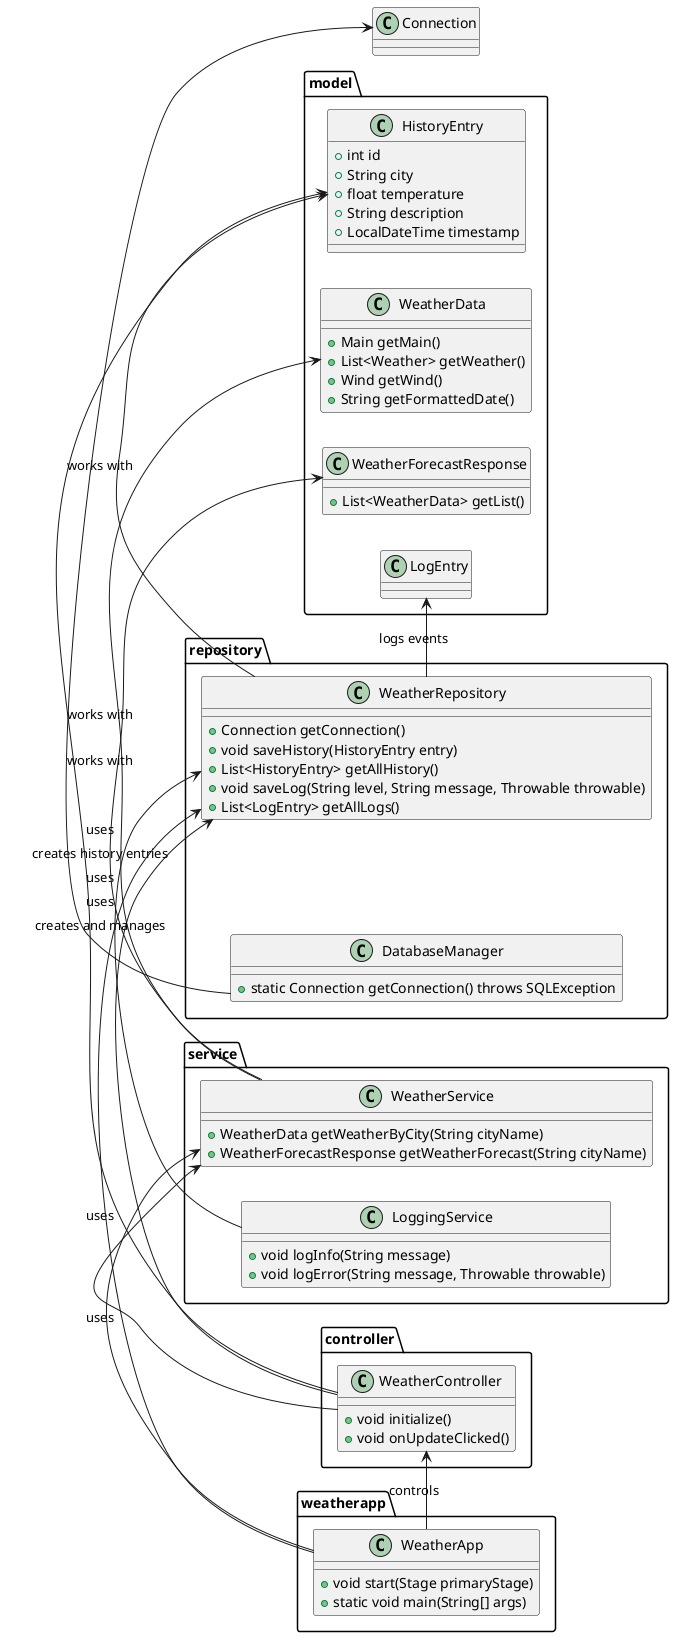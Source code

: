 @startuml
left to right direction

package "weatherapp" {
    class WeatherApp {
        + void start(Stage primaryStage)
        + static void main(String[] args)
    }
}

package "controller" {
    class WeatherController {
        + void initialize()
        + void onUpdateClicked()
    }
}

package "service" {
    class WeatherService {
        + WeatherData getWeatherByCity(String cityName)
        + WeatherForecastResponse getWeatherForecast(String cityName)
    }

    class LoggingService {
        + void logInfo(String message)
        + void logError(String message, Throwable throwable)
    }
}

package "repository" {
    class WeatherRepository {
        + Connection getConnection()
        + void saveHistory(HistoryEntry entry)
        + List<HistoryEntry> getAllHistory()
        + void saveLog(String level, String message, Throwable throwable)
        + List<LogEntry> getAllLogs()
    }

    class DatabaseManager {
        + static Connection getConnection() throws SQLException
    }
}

package "model" {
    class WeatherData {
        + Main getMain()
        + List<Weather> getWeather()
        + Wind getWind()
        + String getFormattedDate()
    }

    class WeatherForecastResponse {
        + List<WeatherData> getList()
    }

    class HistoryEntry {
        + int id
        + String city
        + float temperature
        + String description
        + LocalDateTime timestamp
    }

    class LogEntry
}

' Relationships
WeatherApp -> WeatherController : controls
WeatherApp -> WeatherService : uses
WeatherApp -> WeatherRepository : uses

WeatherController -> WeatherService : uses
WeatherController -> WeatherRepository : uses
WeatherController -> HistoryEntry : creates history entries

WeatherService -> WeatherData : works with
WeatherService -> WeatherForecastResponse : works with

WeatherRepository -> HistoryEntry : works with
WeatherRepository -> LogEntry : logs events

DatabaseManager -> Connection : creates and manages
LoggingService -> WeatherRepository : uses

@enduml